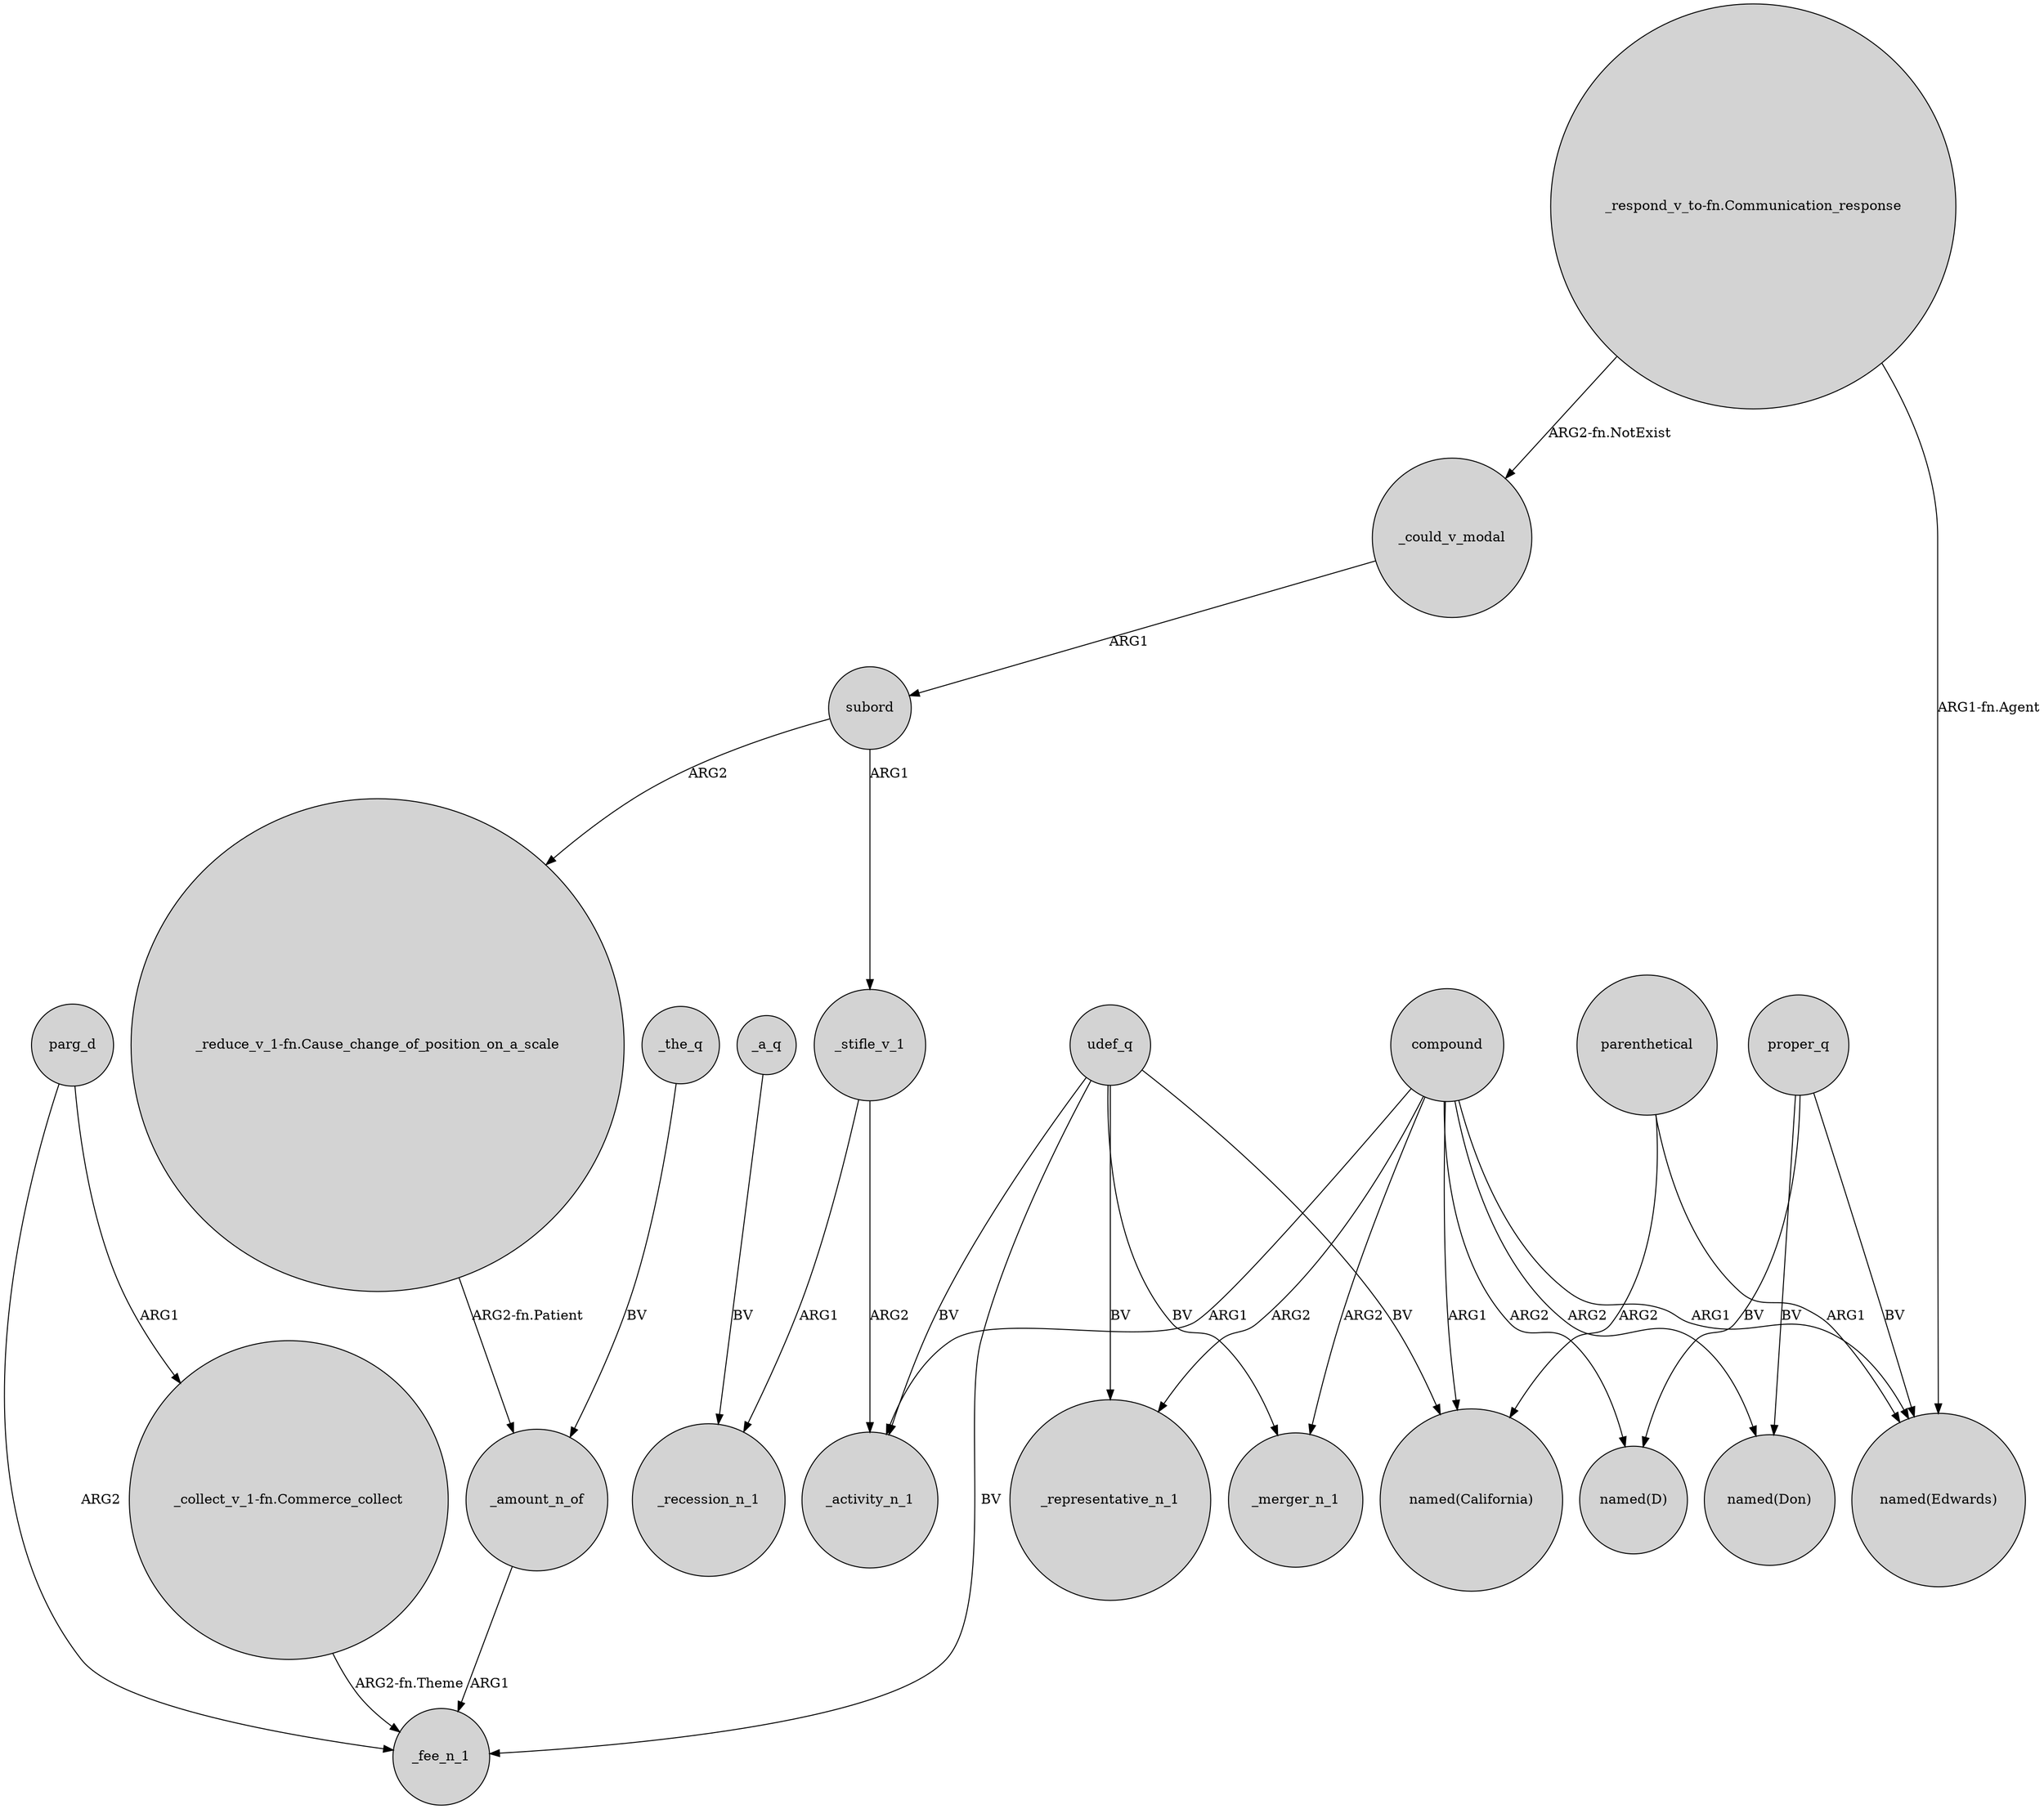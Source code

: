 digraph {
	node [shape=circle style=filled]
	proper_q -> "named(Don)" [label=BV]
	_stifle_v_1 -> _recession_n_1 [label=ARG1]
	"_respond_v_to-fn.Communication_response" -> _could_v_modal [label="ARG2-fn.NotExist"]
	_could_v_modal -> subord [label=ARG1]
	udef_q -> _activity_n_1 [label=BV]
	_the_q -> _amount_n_of [label=BV]
	udef_q -> _fee_n_1 [label=BV]
	udef_q -> "named(California)" [label=BV]
	compound -> "named(Don)" [label=ARG2]
	"_respond_v_to-fn.Communication_response" -> "named(Edwards)" [label="ARG1-fn.Agent"]
	"_reduce_v_1-fn.Cause_change_of_position_on_a_scale" -> _amount_n_of [label="ARG2-fn.Patient"]
	parenthetical -> "named(California)" [label=ARG2]
	parg_d -> "_collect_v_1-fn.Commerce_collect" [label=ARG1]
	subord -> _stifle_v_1 [label=ARG1]
	compound -> "named(Edwards)" [label=ARG1]
	compound -> _representative_n_1 [label=ARG2]
	compound -> "named(California)" [label=ARG1]
	"_collect_v_1-fn.Commerce_collect" -> _fee_n_1 [label="ARG2-fn.Theme"]
	compound -> _activity_n_1 [label=ARG1]
	parenthetical -> "named(Edwards)" [label=ARG1]
	subord -> "_reduce_v_1-fn.Cause_change_of_position_on_a_scale" [label=ARG2]
	_amount_n_of -> _fee_n_1 [label=ARG1]
	compound -> "named(D)" [label=ARG2]
	parg_d -> _fee_n_1 [label=ARG2]
	udef_q -> _representative_n_1 [label=BV]
	_a_q -> _recession_n_1 [label=BV]
	proper_q -> "named(Edwards)" [label=BV]
	proper_q -> "named(D)" [label=BV]
	compound -> _merger_n_1 [label=ARG2]
	udef_q -> _merger_n_1 [label=BV]
	_stifle_v_1 -> _activity_n_1 [label=ARG2]
}
